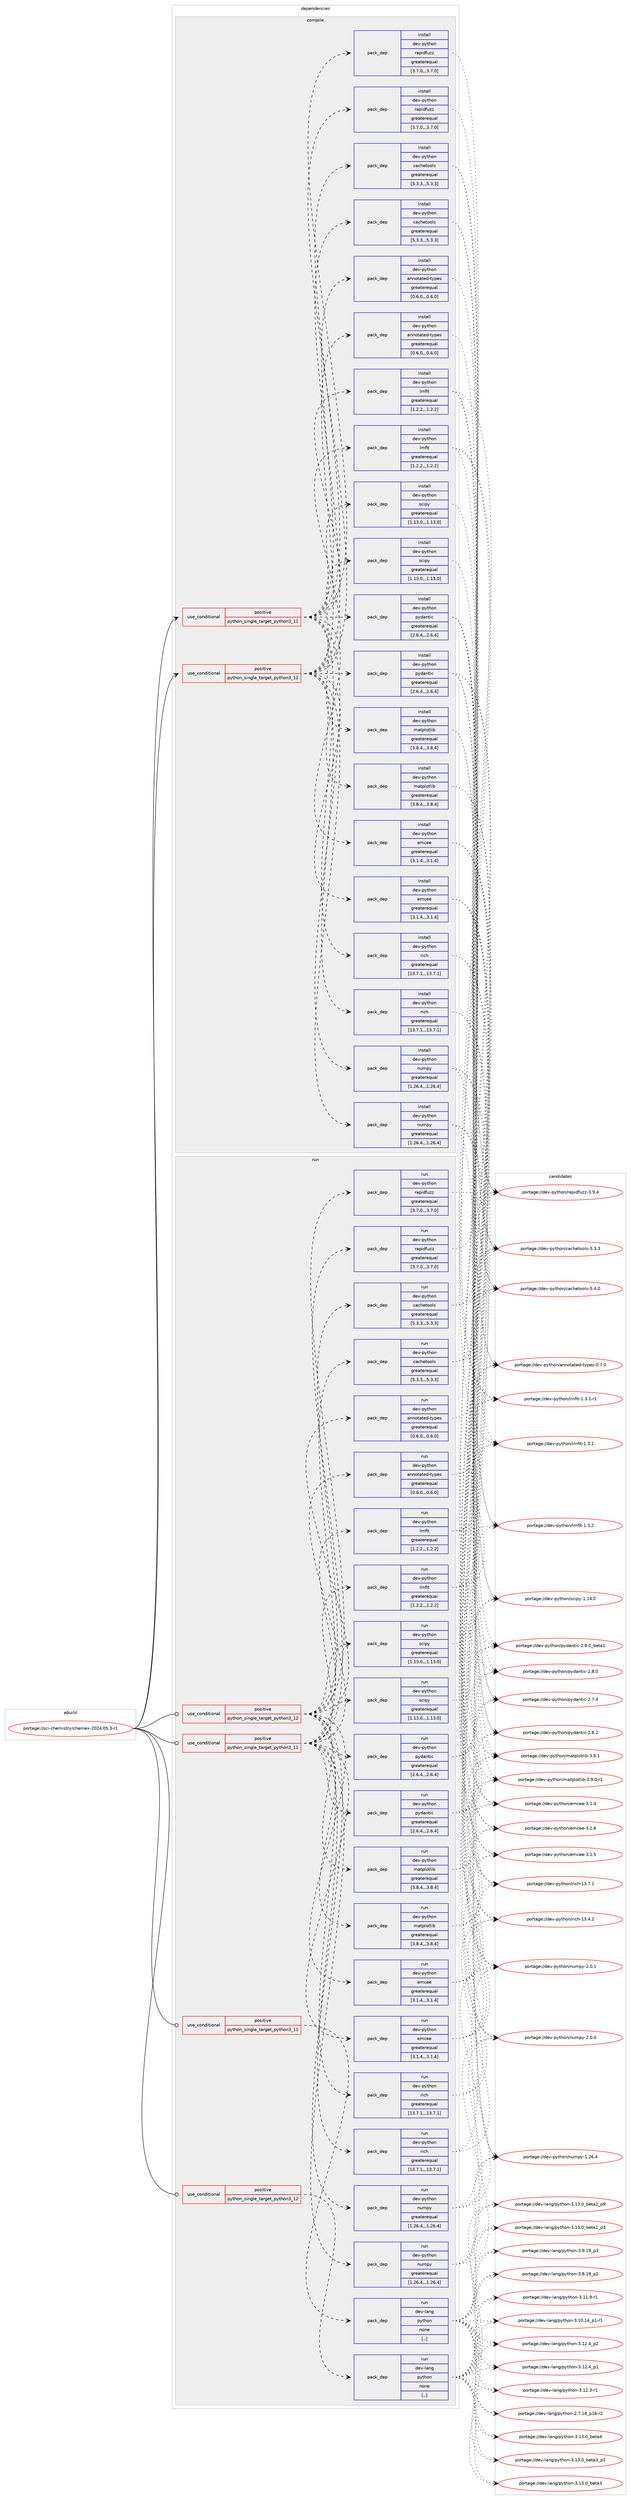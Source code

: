 digraph prolog {

# *************
# Graph options
# *************

newrank=true;
concentrate=true;
compound=true;
graph [rankdir=LR,fontname=Helvetica,fontsize=10,ranksep=1.5];#, ranksep=2.5, nodesep=0.2];
edge  [arrowhead=vee];
node  [fontname=Helvetica,fontsize=10];

# **********
# The ebuild
# **********

subgraph cluster_leftcol {
color=gray;
label=<<i>ebuild</i>>;
id [label="portage://sci-chemistry/chemex-2024.05.3-r1", color=red, width=4, href="../sci-chemistry/chemex-2024.05.3-r1.svg"];
}

# ****************
# The dependencies
# ****************

subgraph cluster_midcol {
color=gray;
label=<<i>dependencies</i>>;
subgraph cluster_compile {
fillcolor="#eeeeee";
style=filled;
label=<<i>compile</i>>;
subgraph cond104046 {
dependency393059 [label=<<TABLE BORDER="0" CELLBORDER="1" CELLSPACING="0" CELLPADDING="4"><TR><TD ROWSPAN="3" CELLPADDING="10">use_conditional</TD></TR><TR><TD>positive</TD></TR><TR><TD>python_single_target_python3_11</TD></TR></TABLE>>, shape=none, color=red];
subgraph pack286212 {
dependency393060 [label=<<TABLE BORDER="0" CELLBORDER="1" CELLSPACING="0" CELLPADDING="4" WIDTH="220"><TR><TD ROWSPAN="6" CELLPADDING="30">pack_dep</TD></TR><TR><TD WIDTH="110">install</TD></TR><TR><TD>dev-python</TD></TR><TR><TD>annotated-types</TD></TR><TR><TD>greaterequal</TD></TR><TR><TD>[0.6.0,,,0.6.0]</TD></TR></TABLE>>, shape=none, color=blue];
}
dependency393059:e -> dependency393060:w [weight=20,style="dashed",arrowhead="vee"];
subgraph pack286213 {
dependency393061 [label=<<TABLE BORDER="0" CELLBORDER="1" CELLSPACING="0" CELLPADDING="4" WIDTH="220"><TR><TD ROWSPAN="6" CELLPADDING="30">pack_dep</TD></TR><TR><TD WIDTH="110">install</TD></TR><TR><TD>dev-python</TD></TR><TR><TD>cachetools</TD></TR><TR><TD>greaterequal</TD></TR><TR><TD>[5.3.3,,,5.3.3]</TD></TR></TABLE>>, shape=none, color=blue];
}
dependency393059:e -> dependency393061:w [weight=20,style="dashed",arrowhead="vee"];
subgraph pack286214 {
dependency393062 [label=<<TABLE BORDER="0" CELLBORDER="1" CELLSPACING="0" CELLPADDING="4" WIDTH="220"><TR><TD ROWSPAN="6" CELLPADDING="30">pack_dep</TD></TR><TR><TD WIDTH="110">install</TD></TR><TR><TD>dev-python</TD></TR><TR><TD>emcee</TD></TR><TR><TD>greaterequal</TD></TR><TR><TD>[3.1.4,,,3.1.4]</TD></TR></TABLE>>, shape=none, color=blue];
}
dependency393059:e -> dependency393062:w [weight=20,style="dashed",arrowhead="vee"];
subgraph pack286215 {
dependency393063 [label=<<TABLE BORDER="0" CELLBORDER="1" CELLSPACING="0" CELLPADDING="4" WIDTH="220"><TR><TD ROWSPAN="6" CELLPADDING="30">pack_dep</TD></TR><TR><TD WIDTH="110">install</TD></TR><TR><TD>dev-python</TD></TR><TR><TD>lmfit</TD></TR><TR><TD>greaterequal</TD></TR><TR><TD>[1.2.2,,,1.2.2]</TD></TR></TABLE>>, shape=none, color=blue];
}
dependency393059:e -> dependency393063:w [weight=20,style="dashed",arrowhead="vee"];
subgraph pack286216 {
dependency393064 [label=<<TABLE BORDER="0" CELLBORDER="1" CELLSPACING="0" CELLPADDING="4" WIDTH="220"><TR><TD ROWSPAN="6" CELLPADDING="30">pack_dep</TD></TR><TR><TD WIDTH="110">install</TD></TR><TR><TD>dev-python</TD></TR><TR><TD>matplotlib</TD></TR><TR><TD>greaterequal</TD></TR><TR><TD>[3.8.4,,,3.8.4]</TD></TR></TABLE>>, shape=none, color=blue];
}
dependency393059:e -> dependency393064:w [weight=20,style="dashed",arrowhead="vee"];
subgraph pack286217 {
dependency393065 [label=<<TABLE BORDER="0" CELLBORDER="1" CELLSPACING="0" CELLPADDING="4" WIDTH="220"><TR><TD ROWSPAN="6" CELLPADDING="30">pack_dep</TD></TR><TR><TD WIDTH="110">install</TD></TR><TR><TD>dev-python</TD></TR><TR><TD>numpy</TD></TR><TR><TD>greaterequal</TD></TR><TR><TD>[1.26.4,,,1.26.4]</TD></TR></TABLE>>, shape=none, color=blue];
}
dependency393059:e -> dependency393065:w [weight=20,style="dashed",arrowhead="vee"];
subgraph pack286218 {
dependency393066 [label=<<TABLE BORDER="0" CELLBORDER="1" CELLSPACING="0" CELLPADDING="4" WIDTH="220"><TR><TD ROWSPAN="6" CELLPADDING="30">pack_dep</TD></TR><TR><TD WIDTH="110">install</TD></TR><TR><TD>dev-python</TD></TR><TR><TD>pydantic</TD></TR><TR><TD>greaterequal</TD></TR><TR><TD>[2.6.4,,,2.6.4]</TD></TR></TABLE>>, shape=none, color=blue];
}
dependency393059:e -> dependency393066:w [weight=20,style="dashed",arrowhead="vee"];
subgraph pack286219 {
dependency393067 [label=<<TABLE BORDER="0" CELLBORDER="1" CELLSPACING="0" CELLPADDING="4" WIDTH="220"><TR><TD ROWSPAN="6" CELLPADDING="30">pack_dep</TD></TR><TR><TD WIDTH="110">install</TD></TR><TR><TD>dev-python</TD></TR><TR><TD>rapidfuzz</TD></TR><TR><TD>greaterequal</TD></TR><TR><TD>[3.7.0,,,3.7.0]</TD></TR></TABLE>>, shape=none, color=blue];
}
dependency393059:e -> dependency393067:w [weight=20,style="dashed",arrowhead="vee"];
subgraph pack286220 {
dependency393068 [label=<<TABLE BORDER="0" CELLBORDER="1" CELLSPACING="0" CELLPADDING="4" WIDTH="220"><TR><TD ROWSPAN="6" CELLPADDING="30">pack_dep</TD></TR><TR><TD WIDTH="110">install</TD></TR><TR><TD>dev-python</TD></TR><TR><TD>rich</TD></TR><TR><TD>greaterequal</TD></TR><TR><TD>[13.7.1,,,13.7.1]</TD></TR></TABLE>>, shape=none, color=blue];
}
dependency393059:e -> dependency393068:w [weight=20,style="dashed",arrowhead="vee"];
subgraph pack286221 {
dependency393069 [label=<<TABLE BORDER="0" CELLBORDER="1" CELLSPACING="0" CELLPADDING="4" WIDTH="220"><TR><TD ROWSPAN="6" CELLPADDING="30">pack_dep</TD></TR><TR><TD WIDTH="110">install</TD></TR><TR><TD>dev-python</TD></TR><TR><TD>scipy</TD></TR><TR><TD>greaterequal</TD></TR><TR><TD>[1.13.0,,,1.13.0]</TD></TR></TABLE>>, shape=none, color=blue];
}
dependency393059:e -> dependency393069:w [weight=20,style="dashed",arrowhead="vee"];
}
id:e -> dependency393059:w [weight=20,style="solid",arrowhead="vee"];
subgraph cond104047 {
dependency393070 [label=<<TABLE BORDER="0" CELLBORDER="1" CELLSPACING="0" CELLPADDING="4"><TR><TD ROWSPAN="3" CELLPADDING="10">use_conditional</TD></TR><TR><TD>positive</TD></TR><TR><TD>python_single_target_python3_12</TD></TR></TABLE>>, shape=none, color=red];
subgraph pack286222 {
dependency393071 [label=<<TABLE BORDER="0" CELLBORDER="1" CELLSPACING="0" CELLPADDING="4" WIDTH="220"><TR><TD ROWSPAN="6" CELLPADDING="30">pack_dep</TD></TR><TR><TD WIDTH="110">install</TD></TR><TR><TD>dev-python</TD></TR><TR><TD>annotated-types</TD></TR><TR><TD>greaterequal</TD></TR><TR><TD>[0.6.0,,,0.6.0]</TD></TR></TABLE>>, shape=none, color=blue];
}
dependency393070:e -> dependency393071:w [weight=20,style="dashed",arrowhead="vee"];
subgraph pack286223 {
dependency393072 [label=<<TABLE BORDER="0" CELLBORDER="1" CELLSPACING="0" CELLPADDING="4" WIDTH="220"><TR><TD ROWSPAN="6" CELLPADDING="30">pack_dep</TD></TR><TR><TD WIDTH="110">install</TD></TR><TR><TD>dev-python</TD></TR><TR><TD>cachetools</TD></TR><TR><TD>greaterequal</TD></TR><TR><TD>[5.3.3,,,5.3.3]</TD></TR></TABLE>>, shape=none, color=blue];
}
dependency393070:e -> dependency393072:w [weight=20,style="dashed",arrowhead="vee"];
subgraph pack286224 {
dependency393073 [label=<<TABLE BORDER="0" CELLBORDER="1" CELLSPACING="0" CELLPADDING="4" WIDTH="220"><TR><TD ROWSPAN="6" CELLPADDING="30">pack_dep</TD></TR><TR><TD WIDTH="110">install</TD></TR><TR><TD>dev-python</TD></TR><TR><TD>emcee</TD></TR><TR><TD>greaterequal</TD></TR><TR><TD>[3.1.4,,,3.1.4]</TD></TR></TABLE>>, shape=none, color=blue];
}
dependency393070:e -> dependency393073:w [weight=20,style="dashed",arrowhead="vee"];
subgraph pack286225 {
dependency393074 [label=<<TABLE BORDER="0" CELLBORDER="1" CELLSPACING="0" CELLPADDING="4" WIDTH="220"><TR><TD ROWSPAN="6" CELLPADDING="30">pack_dep</TD></TR><TR><TD WIDTH="110">install</TD></TR><TR><TD>dev-python</TD></TR><TR><TD>lmfit</TD></TR><TR><TD>greaterequal</TD></TR><TR><TD>[1.2.2,,,1.2.2]</TD></TR></TABLE>>, shape=none, color=blue];
}
dependency393070:e -> dependency393074:w [weight=20,style="dashed",arrowhead="vee"];
subgraph pack286226 {
dependency393075 [label=<<TABLE BORDER="0" CELLBORDER="1" CELLSPACING="0" CELLPADDING="4" WIDTH="220"><TR><TD ROWSPAN="6" CELLPADDING="30">pack_dep</TD></TR><TR><TD WIDTH="110">install</TD></TR><TR><TD>dev-python</TD></TR><TR><TD>matplotlib</TD></TR><TR><TD>greaterequal</TD></TR><TR><TD>[3.8.4,,,3.8.4]</TD></TR></TABLE>>, shape=none, color=blue];
}
dependency393070:e -> dependency393075:w [weight=20,style="dashed",arrowhead="vee"];
subgraph pack286227 {
dependency393076 [label=<<TABLE BORDER="0" CELLBORDER="1" CELLSPACING="0" CELLPADDING="4" WIDTH="220"><TR><TD ROWSPAN="6" CELLPADDING="30">pack_dep</TD></TR><TR><TD WIDTH="110">install</TD></TR><TR><TD>dev-python</TD></TR><TR><TD>numpy</TD></TR><TR><TD>greaterequal</TD></TR><TR><TD>[1.26.4,,,1.26.4]</TD></TR></TABLE>>, shape=none, color=blue];
}
dependency393070:e -> dependency393076:w [weight=20,style="dashed",arrowhead="vee"];
subgraph pack286228 {
dependency393077 [label=<<TABLE BORDER="0" CELLBORDER="1" CELLSPACING="0" CELLPADDING="4" WIDTH="220"><TR><TD ROWSPAN="6" CELLPADDING="30">pack_dep</TD></TR><TR><TD WIDTH="110">install</TD></TR><TR><TD>dev-python</TD></TR><TR><TD>pydantic</TD></TR><TR><TD>greaterequal</TD></TR><TR><TD>[2.6.4,,,2.6.4]</TD></TR></TABLE>>, shape=none, color=blue];
}
dependency393070:e -> dependency393077:w [weight=20,style="dashed",arrowhead="vee"];
subgraph pack286229 {
dependency393078 [label=<<TABLE BORDER="0" CELLBORDER="1" CELLSPACING="0" CELLPADDING="4" WIDTH="220"><TR><TD ROWSPAN="6" CELLPADDING="30">pack_dep</TD></TR><TR><TD WIDTH="110">install</TD></TR><TR><TD>dev-python</TD></TR><TR><TD>rapidfuzz</TD></TR><TR><TD>greaterequal</TD></TR><TR><TD>[3.7.0,,,3.7.0]</TD></TR></TABLE>>, shape=none, color=blue];
}
dependency393070:e -> dependency393078:w [weight=20,style="dashed",arrowhead="vee"];
subgraph pack286230 {
dependency393079 [label=<<TABLE BORDER="0" CELLBORDER="1" CELLSPACING="0" CELLPADDING="4" WIDTH="220"><TR><TD ROWSPAN="6" CELLPADDING="30">pack_dep</TD></TR><TR><TD WIDTH="110">install</TD></TR><TR><TD>dev-python</TD></TR><TR><TD>rich</TD></TR><TR><TD>greaterequal</TD></TR><TR><TD>[13.7.1,,,13.7.1]</TD></TR></TABLE>>, shape=none, color=blue];
}
dependency393070:e -> dependency393079:w [weight=20,style="dashed",arrowhead="vee"];
subgraph pack286231 {
dependency393080 [label=<<TABLE BORDER="0" CELLBORDER="1" CELLSPACING="0" CELLPADDING="4" WIDTH="220"><TR><TD ROWSPAN="6" CELLPADDING="30">pack_dep</TD></TR><TR><TD WIDTH="110">install</TD></TR><TR><TD>dev-python</TD></TR><TR><TD>scipy</TD></TR><TR><TD>greaterequal</TD></TR><TR><TD>[1.13.0,,,1.13.0]</TD></TR></TABLE>>, shape=none, color=blue];
}
dependency393070:e -> dependency393080:w [weight=20,style="dashed",arrowhead="vee"];
}
id:e -> dependency393070:w [weight=20,style="solid",arrowhead="vee"];
}
subgraph cluster_compileandrun {
fillcolor="#eeeeee";
style=filled;
label=<<i>compile and run</i>>;
}
subgraph cluster_run {
fillcolor="#eeeeee";
style=filled;
label=<<i>run</i>>;
subgraph cond104048 {
dependency393081 [label=<<TABLE BORDER="0" CELLBORDER="1" CELLSPACING="0" CELLPADDING="4"><TR><TD ROWSPAN="3" CELLPADDING="10">use_conditional</TD></TR><TR><TD>positive</TD></TR><TR><TD>python_single_target_python3_11</TD></TR></TABLE>>, shape=none, color=red];
subgraph pack286232 {
dependency393082 [label=<<TABLE BORDER="0" CELLBORDER="1" CELLSPACING="0" CELLPADDING="4" WIDTH="220"><TR><TD ROWSPAN="6" CELLPADDING="30">pack_dep</TD></TR><TR><TD WIDTH="110">run</TD></TR><TR><TD>dev-lang</TD></TR><TR><TD>python</TD></TR><TR><TD>none</TD></TR><TR><TD>[,,]</TD></TR></TABLE>>, shape=none, color=blue];
}
dependency393081:e -> dependency393082:w [weight=20,style="dashed",arrowhead="vee"];
}
id:e -> dependency393081:w [weight=20,style="solid",arrowhead="odot"];
subgraph cond104049 {
dependency393083 [label=<<TABLE BORDER="0" CELLBORDER="1" CELLSPACING="0" CELLPADDING="4"><TR><TD ROWSPAN="3" CELLPADDING="10">use_conditional</TD></TR><TR><TD>positive</TD></TR><TR><TD>python_single_target_python3_11</TD></TR></TABLE>>, shape=none, color=red];
subgraph pack286233 {
dependency393084 [label=<<TABLE BORDER="0" CELLBORDER="1" CELLSPACING="0" CELLPADDING="4" WIDTH="220"><TR><TD ROWSPAN="6" CELLPADDING="30">pack_dep</TD></TR><TR><TD WIDTH="110">run</TD></TR><TR><TD>dev-python</TD></TR><TR><TD>annotated-types</TD></TR><TR><TD>greaterequal</TD></TR><TR><TD>[0.6.0,,,0.6.0]</TD></TR></TABLE>>, shape=none, color=blue];
}
dependency393083:e -> dependency393084:w [weight=20,style="dashed",arrowhead="vee"];
subgraph pack286234 {
dependency393085 [label=<<TABLE BORDER="0" CELLBORDER="1" CELLSPACING="0" CELLPADDING="4" WIDTH="220"><TR><TD ROWSPAN="6" CELLPADDING="30">pack_dep</TD></TR><TR><TD WIDTH="110">run</TD></TR><TR><TD>dev-python</TD></TR><TR><TD>cachetools</TD></TR><TR><TD>greaterequal</TD></TR><TR><TD>[5.3.3,,,5.3.3]</TD></TR></TABLE>>, shape=none, color=blue];
}
dependency393083:e -> dependency393085:w [weight=20,style="dashed",arrowhead="vee"];
subgraph pack286235 {
dependency393086 [label=<<TABLE BORDER="0" CELLBORDER="1" CELLSPACING="0" CELLPADDING="4" WIDTH="220"><TR><TD ROWSPAN="6" CELLPADDING="30">pack_dep</TD></TR><TR><TD WIDTH="110">run</TD></TR><TR><TD>dev-python</TD></TR><TR><TD>emcee</TD></TR><TR><TD>greaterequal</TD></TR><TR><TD>[3.1.4,,,3.1.4]</TD></TR></TABLE>>, shape=none, color=blue];
}
dependency393083:e -> dependency393086:w [weight=20,style="dashed",arrowhead="vee"];
subgraph pack286236 {
dependency393087 [label=<<TABLE BORDER="0" CELLBORDER="1" CELLSPACING="0" CELLPADDING="4" WIDTH="220"><TR><TD ROWSPAN="6" CELLPADDING="30">pack_dep</TD></TR><TR><TD WIDTH="110">run</TD></TR><TR><TD>dev-python</TD></TR><TR><TD>lmfit</TD></TR><TR><TD>greaterequal</TD></TR><TR><TD>[1.2.2,,,1.2.2]</TD></TR></TABLE>>, shape=none, color=blue];
}
dependency393083:e -> dependency393087:w [weight=20,style="dashed",arrowhead="vee"];
subgraph pack286237 {
dependency393088 [label=<<TABLE BORDER="0" CELLBORDER="1" CELLSPACING="0" CELLPADDING="4" WIDTH="220"><TR><TD ROWSPAN="6" CELLPADDING="30">pack_dep</TD></TR><TR><TD WIDTH="110">run</TD></TR><TR><TD>dev-python</TD></TR><TR><TD>matplotlib</TD></TR><TR><TD>greaterequal</TD></TR><TR><TD>[3.8.4,,,3.8.4]</TD></TR></TABLE>>, shape=none, color=blue];
}
dependency393083:e -> dependency393088:w [weight=20,style="dashed",arrowhead="vee"];
subgraph pack286238 {
dependency393089 [label=<<TABLE BORDER="0" CELLBORDER="1" CELLSPACING="0" CELLPADDING="4" WIDTH="220"><TR><TD ROWSPAN="6" CELLPADDING="30">pack_dep</TD></TR><TR><TD WIDTH="110">run</TD></TR><TR><TD>dev-python</TD></TR><TR><TD>numpy</TD></TR><TR><TD>greaterequal</TD></TR><TR><TD>[1.26.4,,,1.26.4]</TD></TR></TABLE>>, shape=none, color=blue];
}
dependency393083:e -> dependency393089:w [weight=20,style="dashed",arrowhead="vee"];
subgraph pack286239 {
dependency393090 [label=<<TABLE BORDER="0" CELLBORDER="1" CELLSPACING="0" CELLPADDING="4" WIDTH="220"><TR><TD ROWSPAN="6" CELLPADDING="30">pack_dep</TD></TR><TR><TD WIDTH="110">run</TD></TR><TR><TD>dev-python</TD></TR><TR><TD>pydantic</TD></TR><TR><TD>greaterequal</TD></TR><TR><TD>[2.6.4,,,2.6.4]</TD></TR></TABLE>>, shape=none, color=blue];
}
dependency393083:e -> dependency393090:w [weight=20,style="dashed",arrowhead="vee"];
subgraph pack286240 {
dependency393091 [label=<<TABLE BORDER="0" CELLBORDER="1" CELLSPACING="0" CELLPADDING="4" WIDTH="220"><TR><TD ROWSPAN="6" CELLPADDING="30">pack_dep</TD></TR><TR><TD WIDTH="110">run</TD></TR><TR><TD>dev-python</TD></TR><TR><TD>rapidfuzz</TD></TR><TR><TD>greaterequal</TD></TR><TR><TD>[3.7.0,,,3.7.0]</TD></TR></TABLE>>, shape=none, color=blue];
}
dependency393083:e -> dependency393091:w [weight=20,style="dashed",arrowhead="vee"];
subgraph pack286241 {
dependency393092 [label=<<TABLE BORDER="0" CELLBORDER="1" CELLSPACING="0" CELLPADDING="4" WIDTH="220"><TR><TD ROWSPAN="6" CELLPADDING="30">pack_dep</TD></TR><TR><TD WIDTH="110">run</TD></TR><TR><TD>dev-python</TD></TR><TR><TD>rich</TD></TR><TR><TD>greaterequal</TD></TR><TR><TD>[13.7.1,,,13.7.1]</TD></TR></TABLE>>, shape=none, color=blue];
}
dependency393083:e -> dependency393092:w [weight=20,style="dashed",arrowhead="vee"];
subgraph pack286242 {
dependency393093 [label=<<TABLE BORDER="0" CELLBORDER="1" CELLSPACING="0" CELLPADDING="4" WIDTH="220"><TR><TD ROWSPAN="6" CELLPADDING="30">pack_dep</TD></TR><TR><TD WIDTH="110">run</TD></TR><TR><TD>dev-python</TD></TR><TR><TD>scipy</TD></TR><TR><TD>greaterequal</TD></TR><TR><TD>[1.13.0,,,1.13.0]</TD></TR></TABLE>>, shape=none, color=blue];
}
dependency393083:e -> dependency393093:w [weight=20,style="dashed",arrowhead="vee"];
}
id:e -> dependency393083:w [weight=20,style="solid",arrowhead="odot"];
subgraph cond104050 {
dependency393094 [label=<<TABLE BORDER="0" CELLBORDER="1" CELLSPACING="0" CELLPADDING="4"><TR><TD ROWSPAN="3" CELLPADDING="10">use_conditional</TD></TR><TR><TD>positive</TD></TR><TR><TD>python_single_target_python3_12</TD></TR></TABLE>>, shape=none, color=red];
subgraph pack286243 {
dependency393095 [label=<<TABLE BORDER="0" CELLBORDER="1" CELLSPACING="0" CELLPADDING="4" WIDTH="220"><TR><TD ROWSPAN="6" CELLPADDING="30">pack_dep</TD></TR><TR><TD WIDTH="110">run</TD></TR><TR><TD>dev-lang</TD></TR><TR><TD>python</TD></TR><TR><TD>none</TD></TR><TR><TD>[,,]</TD></TR></TABLE>>, shape=none, color=blue];
}
dependency393094:e -> dependency393095:w [weight=20,style="dashed",arrowhead="vee"];
}
id:e -> dependency393094:w [weight=20,style="solid",arrowhead="odot"];
subgraph cond104051 {
dependency393096 [label=<<TABLE BORDER="0" CELLBORDER="1" CELLSPACING="0" CELLPADDING="4"><TR><TD ROWSPAN="3" CELLPADDING="10">use_conditional</TD></TR><TR><TD>positive</TD></TR><TR><TD>python_single_target_python3_12</TD></TR></TABLE>>, shape=none, color=red];
subgraph pack286244 {
dependency393097 [label=<<TABLE BORDER="0" CELLBORDER="1" CELLSPACING="0" CELLPADDING="4" WIDTH="220"><TR><TD ROWSPAN="6" CELLPADDING="30">pack_dep</TD></TR><TR><TD WIDTH="110">run</TD></TR><TR><TD>dev-python</TD></TR><TR><TD>annotated-types</TD></TR><TR><TD>greaterequal</TD></TR><TR><TD>[0.6.0,,,0.6.0]</TD></TR></TABLE>>, shape=none, color=blue];
}
dependency393096:e -> dependency393097:w [weight=20,style="dashed",arrowhead="vee"];
subgraph pack286245 {
dependency393098 [label=<<TABLE BORDER="0" CELLBORDER="1" CELLSPACING="0" CELLPADDING="4" WIDTH="220"><TR><TD ROWSPAN="6" CELLPADDING="30">pack_dep</TD></TR><TR><TD WIDTH="110">run</TD></TR><TR><TD>dev-python</TD></TR><TR><TD>cachetools</TD></TR><TR><TD>greaterequal</TD></TR><TR><TD>[5.3.3,,,5.3.3]</TD></TR></TABLE>>, shape=none, color=blue];
}
dependency393096:e -> dependency393098:w [weight=20,style="dashed",arrowhead="vee"];
subgraph pack286246 {
dependency393099 [label=<<TABLE BORDER="0" CELLBORDER="1" CELLSPACING="0" CELLPADDING="4" WIDTH="220"><TR><TD ROWSPAN="6" CELLPADDING="30">pack_dep</TD></TR><TR><TD WIDTH="110">run</TD></TR><TR><TD>dev-python</TD></TR><TR><TD>emcee</TD></TR><TR><TD>greaterequal</TD></TR><TR><TD>[3.1.4,,,3.1.4]</TD></TR></TABLE>>, shape=none, color=blue];
}
dependency393096:e -> dependency393099:w [weight=20,style="dashed",arrowhead="vee"];
subgraph pack286247 {
dependency393100 [label=<<TABLE BORDER="0" CELLBORDER="1" CELLSPACING="0" CELLPADDING="4" WIDTH="220"><TR><TD ROWSPAN="6" CELLPADDING="30">pack_dep</TD></TR><TR><TD WIDTH="110">run</TD></TR><TR><TD>dev-python</TD></TR><TR><TD>lmfit</TD></TR><TR><TD>greaterequal</TD></TR><TR><TD>[1.2.2,,,1.2.2]</TD></TR></TABLE>>, shape=none, color=blue];
}
dependency393096:e -> dependency393100:w [weight=20,style="dashed",arrowhead="vee"];
subgraph pack286248 {
dependency393101 [label=<<TABLE BORDER="0" CELLBORDER="1" CELLSPACING="0" CELLPADDING="4" WIDTH="220"><TR><TD ROWSPAN="6" CELLPADDING="30">pack_dep</TD></TR><TR><TD WIDTH="110">run</TD></TR><TR><TD>dev-python</TD></TR><TR><TD>matplotlib</TD></TR><TR><TD>greaterequal</TD></TR><TR><TD>[3.8.4,,,3.8.4]</TD></TR></TABLE>>, shape=none, color=blue];
}
dependency393096:e -> dependency393101:w [weight=20,style="dashed",arrowhead="vee"];
subgraph pack286249 {
dependency393102 [label=<<TABLE BORDER="0" CELLBORDER="1" CELLSPACING="0" CELLPADDING="4" WIDTH="220"><TR><TD ROWSPAN="6" CELLPADDING="30">pack_dep</TD></TR><TR><TD WIDTH="110">run</TD></TR><TR><TD>dev-python</TD></TR><TR><TD>numpy</TD></TR><TR><TD>greaterequal</TD></TR><TR><TD>[1.26.4,,,1.26.4]</TD></TR></TABLE>>, shape=none, color=blue];
}
dependency393096:e -> dependency393102:w [weight=20,style="dashed",arrowhead="vee"];
subgraph pack286250 {
dependency393103 [label=<<TABLE BORDER="0" CELLBORDER="1" CELLSPACING="0" CELLPADDING="4" WIDTH="220"><TR><TD ROWSPAN="6" CELLPADDING="30">pack_dep</TD></TR><TR><TD WIDTH="110">run</TD></TR><TR><TD>dev-python</TD></TR><TR><TD>pydantic</TD></TR><TR><TD>greaterequal</TD></TR><TR><TD>[2.6.4,,,2.6.4]</TD></TR></TABLE>>, shape=none, color=blue];
}
dependency393096:e -> dependency393103:w [weight=20,style="dashed",arrowhead="vee"];
subgraph pack286251 {
dependency393104 [label=<<TABLE BORDER="0" CELLBORDER="1" CELLSPACING="0" CELLPADDING="4" WIDTH="220"><TR><TD ROWSPAN="6" CELLPADDING="30">pack_dep</TD></TR><TR><TD WIDTH="110">run</TD></TR><TR><TD>dev-python</TD></TR><TR><TD>rapidfuzz</TD></TR><TR><TD>greaterequal</TD></TR><TR><TD>[3.7.0,,,3.7.0]</TD></TR></TABLE>>, shape=none, color=blue];
}
dependency393096:e -> dependency393104:w [weight=20,style="dashed",arrowhead="vee"];
subgraph pack286252 {
dependency393105 [label=<<TABLE BORDER="0" CELLBORDER="1" CELLSPACING="0" CELLPADDING="4" WIDTH="220"><TR><TD ROWSPAN="6" CELLPADDING="30">pack_dep</TD></TR><TR><TD WIDTH="110">run</TD></TR><TR><TD>dev-python</TD></TR><TR><TD>rich</TD></TR><TR><TD>greaterequal</TD></TR><TR><TD>[13.7.1,,,13.7.1]</TD></TR></TABLE>>, shape=none, color=blue];
}
dependency393096:e -> dependency393105:w [weight=20,style="dashed",arrowhead="vee"];
subgraph pack286253 {
dependency393106 [label=<<TABLE BORDER="0" CELLBORDER="1" CELLSPACING="0" CELLPADDING="4" WIDTH="220"><TR><TD ROWSPAN="6" CELLPADDING="30">pack_dep</TD></TR><TR><TD WIDTH="110">run</TD></TR><TR><TD>dev-python</TD></TR><TR><TD>scipy</TD></TR><TR><TD>greaterequal</TD></TR><TR><TD>[1.13.0,,,1.13.0]</TD></TR></TABLE>>, shape=none, color=blue];
}
dependency393096:e -> dependency393106:w [weight=20,style="dashed",arrowhead="vee"];
}
id:e -> dependency393096:w [weight=20,style="solid",arrowhead="odot"];
}
}

# **************
# The candidates
# **************

subgraph cluster_choices {
rank=same;
color=gray;
label=<<i>candidates</i>>;

subgraph choice286212 {
color=black;
nodesep=1;
choice1001011184511212111610411111047971101101111169711610110045116121112101115454846554648 [label="portage://dev-python/annotated-types-0.7.0", color=red, width=4,href="../dev-python/annotated-types-0.7.0.svg"];
dependency393060:e -> choice1001011184511212111610411111047971101101111169711610110045116121112101115454846554648:w [style=dotted,weight="100"];
}
subgraph choice286213 {
color=black;
nodesep=1;
choice1001011184511212111610411111047999799104101116111111108115455346524648 [label="portage://dev-python/cachetools-5.4.0", color=red, width=4,href="../dev-python/cachetools-5.4.0.svg"];
choice1001011184511212111610411111047999799104101116111111108115455346514651 [label="portage://dev-python/cachetools-5.3.3", color=red, width=4,href="../dev-python/cachetools-5.3.3.svg"];
dependency393061:e -> choice1001011184511212111610411111047999799104101116111111108115455346524648:w [style=dotted,weight="100"];
dependency393061:e -> choice1001011184511212111610411111047999799104101116111111108115455346514651:w [style=dotted,weight="100"];
}
subgraph choice286214 {
color=black;
nodesep=1;
choice100101118451121211161041111104710110999101101455146494654 [label="portage://dev-python/emcee-3.1.6", color=red, width=4,href="../dev-python/emcee-3.1.6.svg"];
choice100101118451121211161041111104710110999101101455146494653 [label="portage://dev-python/emcee-3.1.5", color=red, width=4,href="../dev-python/emcee-3.1.5.svg"];
choice100101118451121211161041111104710110999101101455146494652 [label="portage://dev-python/emcee-3.1.4", color=red, width=4,href="../dev-python/emcee-3.1.4.svg"];
dependency393062:e -> choice100101118451121211161041111104710110999101101455146494654:w [style=dotted,weight="100"];
dependency393062:e -> choice100101118451121211161041111104710110999101101455146494653:w [style=dotted,weight="100"];
dependency393062:e -> choice100101118451121211161041111104710110999101101455146494652:w [style=dotted,weight="100"];
}
subgraph choice286215 {
color=black;
nodesep=1;
choice1001011184511212111610411111047108109102105116454946514650 [label="portage://dev-python/lmfit-1.3.2", color=red, width=4,href="../dev-python/lmfit-1.3.2.svg"];
choice10010111845112121116104111110471081091021051164549465146494511449 [label="portage://dev-python/lmfit-1.3.1-r1", color=red, width=4,href="../dev-python/lmfit-1.3.1-r1.svg"];
choice1001011184511212111610411111047108109102105116454946514649 [label="portage://dev-python/lmfit-1.3.1", color=red, width=4,href="../dev-python/lmfit-1.3.1.svg"];
dependency393063:e -> choice1001011184511212111610411111047108109102105116454946514650:w [style=dotted,weight="100"];
dependency393063:e -> choice10010111845112121116104111110471081091021051164549465146494511449:w [style=dotted,weight="100"];
dependency393063:e -> choice1001011184511212111610411111047108109102105116454946514649:w [style=dotted,weight="100"];
}
subgraph choice286216 {
color=black;
nodesep=1;
choice10010111845112121116104111110471099711611210811111610810598455146574649 [label="portage://dev-python/matplotlib-3.9.1", color=red, width=4,href="../dev-python/matplotlib-3.9.1.svg"];
choice100101118451121211161041111104710997116112108111116108105984551465746484511449 [label="portage://dev-python/matplotlib-3.9.0-r1", color=red, width=4,href="../dev-python/matplotlib-3.9.0-r1.svg"];
dependency393064:e -> choice10010111845112121116104111110471099711611210811111610810598455146574649:w [style=dotted,weight="100"];
dependency393064:e -> choice100101118451121211161041111104710997116112108111116108105984551465746484511449:w [style=dotted,weight="100"];
}
subgraph choice286217 {
color=black;
nodesep=1;
choice1001011184511212111610411111047110117109112121455046484649 [label="portage://dev-python/numpy-2.0.1", color=red, width=4,href="../dev-python/numpy-2.0.1.svg"];
choice1001011184511212111610411111047110117109112121455046484648 [label="portage://dev-python/numpy-2.0.0", color=red, width=4,href="../dev-python/numpy-2.0.0.svg"];
choice100101118451121211161041111104711011710911212145494650544652 [label="portage://dev-python/numpy-1.26.4", color=red, width=4,href="../dev-python/numpy-1.26.4.svg"];
dependency393065:e -> choice1001011184511212111610411111047110117109112121455046484649:w [style=dotted,weight="100"];
dependency393065:e -> choice1001011184511212111610411111047110117109112121455046484648:w [style=dotted,weight="100"];
dependency393065:e -> choice100101118451121211161041111104711011710911212145494650544652:w [style=dotted,weight="100"];
}
subgraph choice286218 {
color=black;
nodesep=1;
choice10010111845112121116104111110471121211009711011610599455046564650 [label="portage://dev-python/pydantic-2.8.2", color=red, width=4,href="../dev-python/pydantic-2.8.2.svg"];
choice1001011184511212111610411111047112121100971101161059945504656464895981011169749 [label="portage://dev-python/pydantic-2.8.0_beta1", color=red, width=4,href="../dev-python/pydantic-2.8.0_beta1.svg"];
choice10010111845112121116104111110471121211009711011610599455046564648 [label="portage://dev-python/pydantic-2.8.0", color=red, width=4,href="../dev-python/pydantic-2.8.0.svg"];
choice10010111845112121116104111110471121211009711011610599455046554652 [label="portage://dev-python/pydantic-2.7.4", color=red, width=4,href="../dev-python/pydantic-2.7.4.svg"];
dependency393066:e -> choice10010111845112121116104111110471121211009711011610599455046564650:w [style=dotted,weight="100"];
dependency393066:e -> choice1001011184511212111610411111047112121100971101161059945504656464895981011169749:w [style=dotted,weight="100"];
dependency393066:e -> choice10010111845112121116104111110471121211009711011610599455046564648:w [style=dotted,weight="100"];
dependency393066:e -> choice10010111845112121116104111110471121211009711011610599455046554652:w [style=dotted,weight="100"];
}
subgraph choice286219 {
color=black;
nodesep=1;
choice100101118451121211161041111104711497112105100102117122122455146574652 [label="portage://dev-python/rapidfuzz-3.9.4", color=red, width=4,href="../dev-python/rapidfuzz-3.9.4.svg"];
dependency393067:e -> choice100101118451121211161041111104711497112105100102117122122455146574652:w [style=dotted,weight="100"];
}
subgraph choice286220 {
color=black;
nodesep=1;
choice10010111845112121116104111110471141059910445495146554649 [label="portage://dev-python/rich-13.7.1", color=red, width=4,href="../dev-python/rich-13.7.1.svg"];
choice10010111845112121116104111110471141059910445495146524650 [label="portage://dev-python/rich-13.4.2", color=red, width=4,href="../dev-python/rich-13.4.2.svg"];
dependency393068:e -> choice10010111845112121116104111110471141059910445495146554649:w [style=dotted,weight="100"];
dependency393068:e -> choice10010111845112121116104111110471141059910445495146524650:w [style=dotted,weight="100"];
}
subgraph choice286221 {
color=black;
nodesep=1;
choice10010111845112121116104111110471159910511212145494649524648 [label="portage://dev-python/scipy-1.14.0", color=red, width=4,href="../dev-python/scipy-1.14.0.svg"];
dependency393069:e -> choice10010111845112121116104111110471159910511212145494649524648:w [style=dotted,weight="100"];
}
subgraph choice286222 {
color=black;
nodesep=1;
choice1001011184511212111610411111047971101101111169711610110045116121112101115454846554648 [label="portage://dev-python/annotated-types-0.7.0", color=red, width=4,href="../dev-python/annotated-types-0.7.0.svg"];
dependency393071:e -> choice1001011184511212111610411111047971101101111169711610110045116121112101115454846554648:w [style=dotted,weight="100"];
}
subgraph choice286223 {
color=black;
nodesep=1;
choice1001011184511212111610411111047999799104101116111111108115455346524648 [label="portage://dev-python/cachetools-5.4.0", color=red, width=4,href="../dev-python/cachetools-5.4.0.svg"];
choice1001011184511212111610411111047999799104101116111111108115455346514651 [label="portage://dev-python/cachetools-5.3.3", color=red, width=4,href="../dev-python/cachetools-5.3.3.svg"];
dependency393072:e -> choice1001011184511212111610411111047999799104101116111111108115455346524648:w [style=dotted,weight="100"];
dependency393072:e -> choice1001011184511212111610411111047999799104101116111111108115455346514651:w [style=dotted,weight="100"];
}
subgraph choice286224 {
color=black;
nodesep=1;
choice100101118451121211161041111104710110999101101455146494654 [label="portage://dev-python/emcee-3.1.6", color=red, width=4,href="../dev-python/emcee-3.1.6.svg"];
choice100101118451121211161041111104710110999101101455146494653 [label="portage://dev-python/emcee-3.1.5", color=red, width=4,href="../dev-python/emcee-3.1.5.svg"];
choice100101118451121211161041111104710110999101101455146494652 [label="portage://dev-python/emcee-3.1.4", color=red, width=4,href="../dev-python/emcee-3.1.4.svg"];
dependency393073:e -> choice100101118451121211161041111104710110999101101455146494654:w [style=dotted,weight="100"];
dependency393073:e -> choice100101118451121211161041111104710110999101101455146494653:w [style=dotted,weight="100"];
dependency393073:e -> choice100101118451121211161041111104710110999101101455146494652:w [style=dotted,weight="100"];
}
subgraph choice286225 {
color=black;
nodesep=1;
choice1001011184511212111610411111047108109102105116454946514650 [label="portage://dev-python/lmfit-1.3.2", color=red, width=4,href="../dev-python/lmfit-1.3.2.svg"];
choice10010111845112121116104111110471081091021051164549465146494511449 [label="portage://dev-python/lmfit-1.3.1-r1", color=red, width=4,href="../dev-python/lmfit-1.3.1-r1.svg"];
choice1001011184511212111610411111047108109102105116454946514649 [label="portage://dev-python/lmfit-1.3.1", color=red, width=4,href="../dev-python/lmfit-1.3.1.svg"];
dependency393074:e -> choice1001011184511212111610411111047108109102105116454946514650:w [style=dotted,weight="100"];
dependency393074:e -> choice10010111845112121116104111110471081091021051164549465146494511449:w [style=dotted,weight="100"];
dependency393074:e -> choice1001011184511212111610411111047108109102105116454946514649:w [style=dotted,weight="100"];
}
subgraph choice286226 {
color=black;
nodesep=1;
choice10010111845112121116104111110471099711611210811111610810598455146574649 [label="portage://dev-python/matplotlib-3.9.1", color=red, width=4,href="../dev-python/matplotlib-3.9.1.svg"];
choice100101118451121211161041111104710997116112108111116108105984551465746484511449 [label="portage://dev-python/matplotlib-3.9.0-r1", color=red, width=4,href="../dev-python/matplotlib-3.9.0-r1.svg"];
dependency393075:e -> choice10010111845112121116104111110471099711611210811111610810598455146574649:w [style=dotted,weight="100"];
dependency393075:e -> choice100101118451121211161041111104710997116112108111116108105984551465746484511449:w [style=dotted,weight="100"];
}
subgraph choice286227 {
color=black;
nodesep=1;
choice1001011184511212111610411111047110117109112121455046484649 [label="portage://dev-python/numpy-2.0.1", color=red, width=4,href="../dev-python/numpy-2.0.1.svg"];
choice1001011184511212111610411111047110117109112121455046484648 [label="portage://dev-python/numpy-2.0.0", color=red, width=4,href="../dev-python/numpy-2.0.0.svg"];
choice100101118451121211161041111104711011710911212145494650544652 [label="portage://dev-python/numpy-1.26.4", color=red, width=4,href="../dev-python/numpy-1.26.4.svg"];
dependency393076:e -> choice1001011184511212111610411111047110117109112121455046484649:w [style=dotted,weight="100"];
dependency393076:e -> choice1001011184511212111610411111047110117109112121455046484648:w [style=dotted,weight="100"];
dependency393076:e -> choice100101118451121211161041111104711011710911212145494650544652:w [style=dotted,weight="100"];
}
subgraph choice286228 {
color=black;
nodesep=1;
choice10010111845112121116104111110471121211009711011610599455046564650 [label="portage://dev-python/pydantic-2.8.2", color=red, width=4,href="../dev-python/pydantic-2.8.2.svg"];
choice1001011184511212111610411111047112121100971101161059945504656464895981011169749 [label="portage://dev-python/pydantic-2.8.0_beta1", color=red, width=4,href="../dev-python/pydantic-2.8.0_beta1.svg"];
choice10010111845112121116104111110471121211009711011610599455046564648 [label="portage://dev-python/pydantic-2.8.0", color=red, width=4,href="../dev-python/pydantic-2.8.0.svg"];
choice10010111845112121116104111110471121211009711011610599455046554652 [label="portage://dev-python/pydantic-2.7.4", color=red, width=4,href="../dev-python/pydantic-2.7.4.svg"];
dependency393077:e -> choice10010111845112121116104111110471121211009711011610599455046564650:w [style=dotted,weight="100"];
dependency393077:e -> choice1001011184511212111610411111047112121100971101161059945504656464895981011169749:w [style=dotted,weight="100"];
dependency393077:e -> choice10010111845112121116104111110471121211009711011610599455046564648:w [style=dotted,weight="100"];
dependency393077:e -> choice10010111845112121116104111110471121211009711011610599455046554652:w [style=dotted,weight="100"];
}
subgraph choice286229 {
color=black;
nodesep=1;
choice100101118451121211161041111104711497112105100102117122122455146574652 [label="portage://dev-python/rapidfuzz-3.9.4", color=red, width=4,href="../dev-python/rapidfuzz-3.9.4.svg"];
dependency393078:e -> choice100101118451121211161041111104711497112105100102117122122455146574652:w [style=dotted,weight="100"];
}
subgraph choice286230 {
color=black;
nodesep=1;
choice10010111845112121116104111110471141059910445495146554649 [label="portage://dev-python/rich-13.7.1", color=red, width=4,href="../dev-python/rich-13.7.1.svg"];
choice10010111845112121116104111110471141059910445495146524650 [label="portage://dev-python/rich-13.4.2", color=red, width=4,href="../dev-python/rich-13.4.2.svg"];
dependency393079:e -> choice10010111845112121116104111110471141059910445495146554649:w [style=dotted,weight="100"];
dependency393079:e -> choice10010111845112121116104111110471141059910445495146524650:w [style=dotted,weight="100"];
}
subgraph choice286231 {
color=black;
nodesep=1;
choice10010111845112121116104111110471159910511212145494649524648 [label="portage://dev-python/scipy-1.14.0", color=red, width=4,href="../dev-python/scipy-1.14.0.svg"];
dependency393080:e -> choice10010111845112121116104111110471159910511212145494649524648:w [style=dotted,weight="100"];
}
subgraph choice286232 {
color=black;
nodesep=1;
choice1001011184510897110103471121211161041111104551464951464895981011169752 [label="portage://dev-lang/python-3.13.0_beta4", color=red, width=4,href="../dev-lang/python-3.13.0_beta4.svg"];
choice10010111845108971101034711212111610411111045514649514648959810111697519511249 [label="portage://dev-lang/python-3.13.0_beta3_p1", color=red, width=4,href="../dev-lang/python-3.13.0_beta3_p1.svg"];
choice1001011184510897110103471121211161041111104551464951464895981011169751 [label="portage://dev-lang/python-3.13.0_beta3", color=red, width=4,href="../dev-lang/python-3.13.0_beta3.svg"];
choice10010111845108971101034711212111610411111045514649514648959810111697509511257 [label="portage://dev-lang/python-3.13.0_beta2_p9", color=red, width=4,href="../dev-lang/python-3.13.0_beta2_p9.svg"];
choice10010111845108971101034711212111610411111045514649514648959810111697499511251 [label="portage://dev-lang/python-3.13.0_beta1_p3", color=red, width=4,href="../dev-lang/python-3.13.0_beta1_p3.svg"];
choice100101118451089711010347112121116104111110455146495046529511250 [label="portage://dev-lang/python-3.12.4_p2", color=red, width=4,href="../dev-lang/python-3.12.4_p2.svg"];
choice100101118451089711010347112121116104111110455146495046529511249 [label="portage://dev-lang/python-3.12.4_p1", color=red, width=4,href="../dev-lang/python-3.12.4_p1.svg"];
choice100101118451089711010347112121116104111110455146495046514511449 [label="portage://dev-lang/python-3.12.3-r1", color=red, width=4,href="../dev-lang/python-3.12.3-r1.svg"];
choice100101118451089711010347112121116104111110455146494946574511449 [label="portage://dev-lang/python-3.11.9-r1", color=red, width=4,href="../dev-lang/python-3.11.9-r1.svg"];
choice100101118451089711010347112121116104111110455146494846495295112494511449 [label="portage://dev-lang/python-3.10.14_p1-r1", color=red, width=4,href="../dev-lang/python-3.10.14_p1-r1.svg"];
choice100101118451089711010347112121116104111110455146574649579511251 [label="portage://dev-lang/python-3.9.19_p3", color=red, width=4,href="../dev-lang/python-3.9.19_p3.svg"];
choice100101118451089711010347112121116104111110455146564649579511250 [label="portage://dev-lang/python-3.8.19_p2", color=red, width=4,href="../dev-lang/python-3.8.19_p2.svg"];
choice100101118451089711010347112121116104111110455046554649569511249544511450 [label="portage://dev-lang/python-2.7.18_p16-r2", color=red, width=4,href="../dev-lang/python-2.7.18_p16-r2.svg"];
dependency393082:e -> choice1001011184510897110103471121211161041111104551464951464895981011169752:w [style=dotted,weight="100"];
dependency393082:e -> choice10010111845108971101034711212111610411111045514649514648959810111697519511249:w [style=dotted,weight="100"];
dependency393082:e -> choice1001011184510897110103471121211161041111104551464951464895981011169751:w [style=dotted,weight="100"];
dependency393082:e -> choice10010111845108971101034711212111610411111045514649514648959810111697509511257:w [style=dotted,weight="100"];
dependency393082:e -> choice10010111845108971101034711212111610411111045514649514648959810111697499511251:w [style=dotted,weight="100"];
dependency393082:e -> choice100101118451089711010347112121116104111110455146495046529511250:w [style=dotted,weight="100"];
dependency393082:e -> choice100101118451089711010347112121116104111110455146495046529511249:w [style=dotted,weight="100"];
dependency393082:e -> choice100101118451089711010347112121116104111110455146495046514511449:w [style=dotted,weight="100"];
dependency393082:e -> choice100101118451089711010347112121116104111110455146494946574511449:w [style=dotted,weight="100"];
dependency393082:e -> choice100101118451089711010347112121116104111110455146494846495295112494511449:w [style=dotted,weight="100"];
dependency393082:e -> choice100101118451089711010347112121116104111110455146574649579511251:w [style=dotted,weight="100"];
dependency393082:e -> choice100101118451089711010347112121116104111110455146564649579511250:w [style=dotted,weight="100"];
dependency393082:e -> choice100101118451089711010347112121116104111110455046554649569511249544511450:w [style=dotted,weight="100"];
}
subgraph choice286233 {
color=black;
nodesep=1;
choice1001011184511212111610411111047971101101111169711610110045116121112101115454846554648 [label="portage://dev-python/annotated-types-0.7.0", color=red, width=4,href="../dev-python/annotated-types-0.7.0.svg"];
dependency393084:e -> choice1001011184511212111610411111047971101101111169711610110045116121112101115454846554648:w [style=dotted,weight="100"];
}
subgraph choice286234 {
color=black;
nodesep=1;
choice1001011184511212111610411111047999799104101116111111108115455346524648 [label="portage://dev-python/cachetools-5.4.0", color=red, width=4,href="../dev-python/cachetools-5.4.0.svg"];
choice1001011184511212111610411111047999799104101116111111108115455346514651 [label="portage://dev-python/cachetools-5.3.3", color=red, width=4,href="../dev-python/cachetools-5.3.3.svg"];
dependency393085:e -> choice1001011184511212111610411111047999799104101116111111108115455346524648:w [style=dotted,weight="100"];
dependency393085:e -> choice1001011184511212111610411111047999799104101116111111108115455346514651:w [style=dotted,weight="100"];
}
subgraph choice286235 {
color=black;
nodesep=1;
choice100101118451121211161041111104710110999101101455146494654 [label="portage://dev-python/emcee-3.1.6", color=red, width=4,href="../dev-python/emcee-3.1.6.svg"];
choice100101118451121211161041111104710110999101101455146494653 [label="portage://dev-python/emcee-3.1.5", color=red, width=4,href="../dev-python/emcee-3.1.5.svg"];
choice100101118451121211161041111104710110999101101455146494652 [label="portage://dev-python/emcee-3.1.4", color=red, width=4,href="../dev-python/emcee-3.1.4.svg"];
dependency393086:e -> choice100101118451121211161041111104710110999101101455146494654:w [style=dotted,weight="100"];
dependency393086:e -> choice100101118451121211161041111104710110999101101455146494653:w [style=dotted,weight="100"];
dependency393086:e -> choice100101118451121211161041111104710110999101101455146494652:w [style=dotted,weight="100"];
}
subgraph choice286236 {
color=black;
nodesep=1;
choice1001011184511212111610411111047108109102105116454946514650 [label="portage://dev-python/lmfit-1.3.2", color=red, width=4,href="../dev-python/lmfit-1.3.2.svg"];
choice10010111845112121116104111110471081091021051164549465146494511449 [label="portage://dev-python/lmfit-1.3.1-r1", color=red, width=4,href="../dev-python/lmfit-1.3.1-r1.svg"];
choice1001011184511212111610411111047108109102105116454946514649 [label="portage://dev-python/lmfit-1.3.1", color=red, width=4,href="../dev-python/lmfit-1.3.1.svg"];
dependency393087:e -> choice1001011184511212111610411111047108109102105116454946514650:w [style=dotted,weight="100"];
dependency393087:e -> choice10010111845112121116104111110471081091021051164549465146494511449:w [style=dotted,weight="100"];
dependency393087:e -> choice1001011184511212111610411111047108109102105116454946514649:w [style=dotted,weight="100"];
}
subgraph choice286237 {
color=black;
nodesep=1;
choice10010111845112121116104111110471099711611210811111610810598455146574649 [label="portage://dev-python/matplotlib-3.9.1", color=red, width=4,href="../dev-python/matplotlib-3.9.1.svg"];
choice100101118451121211161041111104710997116112108111116108105984551465746484511449 [label="portage://dev-python/matplotlib-3.9.0-r1", color=red, width=4,href="../dev-python/matplotlib-3.9.0-r1.svg"];
dependency393088:e -> choice10010111845112121116104111110471099711611210811111610810598455146574649:w [style=dotted,weight="100"];
dependency393088:e -> choice100101118451121211161041111104710997116112108111116108105984551465746484511449:w [style=dotted,weight="100"];
}
subgraph choice286238 {
color=black;
nodesep=1;
choice1001011184511212111610411111047110117109112121455046484649 [label="portage://dev-python/numpy-2.0.1", color=red, width=4,href="../dev-python/numpy-2.0.1.svg"];
choice1001011184511212111610411111047110117109112121455046484648 [label="portage://dev-python/numpy-2.0.0", color=red, width=4,href="../dev-python/numpy-2.0.0.svg"];
choice100101118451121211161041111104711011710911212145494650544652 [label="portage://dev-python/numpy-1.26.4", color=red, width=4,href="../dev-python/numpy-1.26.4.svg"];
dependency393089:e -> choice1001011184511212111610411111047110117109112121455046484649:w [style=dotted,weight="100"];
dependency393089:e -> choice1001011184511212111610411111047110117109112121455046484648:w [style=dotted,weight="100"];
dependency393089:e -> choice100101118451121211161041111104711011710911212145494650544652:w [style=dotted,weight="100"];
}
subgraph choice286239 {
color=black;
nodesep=1;
choice10010111845112121116104111110471121211009711011610599455046564650 [label="portage://dev-python/pydantic-2.8.2", color=red, width=4,href="../dev-python/pydantic-2.8.2.svg"];
choice1001011184511212111610411111047112121100971101161059945504656464895981011169749 [label="portage://dev-python/pydantic-2.8.0_beta1", color=red, width=4,href="../dev-python/pydantic-2.8.0_beta1.svg"];
choice10010111845112121116104111110471121211009711011610599455046564648 [label="portage://dev-python/pydantic-2.8.0", color=red, width=4,href="../dev-python/pydantic-2.8.0.svg"];
choice10010111845112121116104111110471121211009711011610599455046554652 [label="portage://dev-python/pydantic-2.7.4", color=red, width=4,href="../dev-python/pydantic-2.7.4.svg"];
dependency393090:e -> choice10010111845112121116104111110471121211009711011610599455046564650:w [style=dotted,weight="100"];
dependency393090:e -> choice1001011184511212111610411111047112121100971101161059945504656464895981011169749:w [style=dotted,weight="100"];
dependency393090:e -> choice10010111845112121116104111110471121211009711011610599455046564648:w [style=dotted,weight="100"];
dependency393090:e -> choice10010111845112121116104111110471121211009711011610599455046554652:w [style=dotted,weight="100"];
}
subgraph choice286240 {
color=black;
nodesep=1;
choice100101118451121211161041111104711497112105100102117122122455146574652 [label="portage://dev-python/rapidfuzz-3.9.4", color=red, width=4,href="../dev-python/rapidfuzz-3.9.4.svg"];
dependency393091:e -> choice100101118451121211161041111104711497112105100102117122122455146574652:w [style=dotted,weight="100"];
}
subgraph choice286241 {
color=black;
nodesep=1;
choice10010111845112121116104111110471141059910445495146554649 [label="portage://dev-python/rich-13.7.1", color=red, width=4,href="../dev-python/rich-13.7.1.svg"];
choice10010111845112121116104111110471141059910445495146524650 [label="portage://dev-python/rich-13.4.2", color=red, width=4,href="../dev-python/rich-13.4.2.svg"];
dependency393092:e -> choice10010111845112121116104111110471141059910445495146554649:w [style=dotted,weight="100"];
dependency393092:e -> choice10010111845112121116104111110471141059910445495146524650:w [style=dotted,weight="100"];
}
subgraph choice286242 {
color=black;
nodesep=1;
choice10010111845112121116104111110471159910511212145494649524648 [label="portage://dev-python/scipy-1.14.0", color=red, width=4,href="../dev-python/scipy-1.14.0.svg"];
dependency393093:e -> choice10010111845112121116104111110471159910511212145494649524648:w [style=dotted,weight="100"];
}
subgraph choice286243 {
color=black;
nodesep=1;
choice1001011184510897110103471121211161041111104551464951464895981011169752 [label="portage://dev-lang/python-3.13.0_beta4", color=red, width=4,href="../dev-lang/python-3.13.0_beta4.svg"];
choice10010111845108971101034711212111610411111045514649514648959810111697519511249 [label="portage://dev-lang/python-3.13.0_beta3_p1", color=red, width=4,href="../dev-lang/python-3.13.0_beta3_p1.svg"];
choice1001011184510897110103471121211161041111104551464951464895981011169751 [label="portage://dev-lang/python-3.13.0_beta3", color=red, width=4,href="../dev-lang/python-3.13.0_beta3.svg"];
choice10010111845108971101034711212111610411111045514649514648959810111697509511257 [label="portage://dev-lang/python-3.13.0_beta2_p9", color=red, width=4,href="../dev-lang/python-3.13.0_beta2_p9.svg"];
choice10010111845108971101034711212111610411111045514649514648959810111697499511251 [label="portage://dev-lang/python-3.13.0_beta1_p3", color=red, width=4,href="../dev-lang/python-3.13.0_beta1_p3.svg"];
choice100101118451089711010347112121116104111110455146495046529511250 [label="portage://dev-lang/python-3.12.4_p2", color=red, width=4,href="../dev-lang/python-3.12.4_p2.svg"];
choice100101118451089711010347112121116104111110455146495046529511249 [label="portage://dev-lang/python-3.12.4_p1", color=red, width=4,href="../dev-lang/python-3.12.4_p1.svg"];
choice100101118451089711010347112121116104111110455146495046514511449 [label="portage://dev-lang/python-3.12.3-r1", color=red, width=4,href="../dev-lang/python-3.12.3-r1.svg"];
choice100101118451089711010347112121116104111110455146494946574511449 [label="portage://dev-lang/python-3.11.9-r1", color=red, width=4,href="../dev-lang/python-3.11.9-r1.svg"];
choice100101118451089711010347112121116104111110455146494846495295112494511449 [label="portage://dev-lang/python-3.10.14_p1-r1", color=red, width=4,href="../dev-lang/python-3.10.14_p1-r1.svg"];
choice100101118451089711010347112121116104111110455146574649579511251 [label="portage://dev-lang/python-3.9.19_p3", color=red, width=4,href="../dev-lang/python-3.9.19_p3.svg"];
choice100101118451089711010347112121116104111110455146564649579511250 [label="portage://dev-lang/python-3.8.19_p2", color=red, width=4,href="../dev-lang/python-3.8.19_p2.svg"];
choice100101118451089711010347112121116104111110455046554649569511249544511450 [label="portage://dev-lang/python-2.7.18_p16-r2", color=red, width=4,href="../dev-lang/python-2.7.18_p16-r2.svg"];
dependency393095:e -> choice1001011184510897110103471121211161041111104551464951464895981011169752:w [style=dotted,weight="100"];
dependency393095:e -> choice10010111845108971101034711212111610411111045514649514648959810111697519511249:w [style=dotted,weight="100"];
dependency393095:e -> choice1001011184510897110103471121211161041111104551464951464895981011169751:w [style=dotted,weight="100"];
dependency393095:e -> choice10010111845108971101034711212111610411111045514649514648959810111697509511257:w [style=dotted,weight="100"];
dependency393095:e -> choice10010111845108971101034711212111610411111045514649514648959810111697499511251:w [style=dotted,weight="100"];
dependency393095:e -> choice100101118451089711010347112121116104111110455146495046529511250:w [style=dotted,weight="100"];
dependency393095:e -> choice100101118451089711010347112121116104111110455146495046529511249:w [style=dotted,weight="100"];
dependency393095:e -> choice100101118451089711010347112121116104111110455146495046514511449:w [style=dotted,weight="100"];
dependency393095:e -> choice100101118451089711010347112121116104111110455146494946574511449:w [style=dotted,weight="100"];
dependency393095:e -> choice100101118451089711010347112121116104111110455146494846495295112494511449:w [style=dotted,weight="100"];
dependency393095:e -> choice100101118451089711010347112121116104111110455146574649579511251:w [style=dotted,weight="100"];
dependency393095:e -> choice100101118451089711010347112121116104111110455146564649579511250:w [style=dotted,weight="100"];
dependency393095:e -> choice100101118451089711010347112121116104111110455046554649569511249544511450:w [style=dotted,weight="100"];
}
subgraph choice286244 {
color=black;
nodesep=1;
choice1001011184511212111610411111047971101101111169711610110045116121112101115454846554648 [label="portage://dev-python/annotated-types-0.7.0", color=red, width=4,href="../dev-python/annotated-types-0.7.0.svg"];
dependency393097:e -> choice1001011184511212111610411111047971101101111169711610110045116121112101115454846554648:w [style=dotted,weight="100"];
}
subgraph choice286245 {
color=black;
nodesep=1;
choice1001011184511212111610411111047999799104101116111111108115455346524648 [label="portage://dev-python/cachetools-5.4.0", color=red, width=4,href="../dev-python/cachetools-5.4.0.svg"];
choice1001011184511212111610411111047999799104101116111111108115455346514651 [label="portage://dev-python/cachetools-5.3.3", color=red, width=4,href="../dev-python/cachetools-5.3.3.svg"];
dependency393098:e -> choice1001011184511212111610411111047999799104101116111111108115455346524648:w [style=dotted,weight="100"];
dependency393098:e -> choice1001011184511212111610411111047999799104101116111111108115455346514651:w [style=dotted,weight="100"];
}
subgraph choice286246 {
color=black;
nodesep=1;
choice100101118451121211161041111104710110999101101455146494654 [label="portage://dev-python/emcee-3.1.6", color=red, width=4,href="../dev-python/emcee-3.1.6.svg"];
choice100101118451121211161041111104710110999101101455146494653 [label="portage://dev-python/emcee-3.1.5", color=red, width=4,href="../dev-python/emcee-3.1.5.svg"];
choice100101118451121211161041111104710110999101101455146494652 [label="portage://dev-python/emcee-3.1.4", color=red, width=4,href="../dev-python/emcee-3.1.4.svg"];
dependency393099:e -> choice100101118451121211161041111104710110999101101455146494654:w [style=dotted,weight="100"];
dependency393099:e -> choice100101118451121211161041111104710110999101101455146494653:w [style=dotted,weight="100"];
dependency393099:e -> choice100101118451121211161041111104710110999101101455146494652:w [style=dotted,weight="100"];
}
subgraph choice286247 {
color=black;
nodesep=1;
choice1001011184511212111610411111047108109102105116454946514650 [label="portage://dev-python/lmfit-1.3.2", color=red, width=4,href="../dev-python/lmfit-1.3.2.svg"];
choice10010111845112121116104111110471081091021051164549465146494511449 [label="portage://dev-python/lmfit-1.3.1-r1", color=red, width=4,href="../dev-python/lmfit-1.3.1-r1.svg"];
choice1001011184511212111610411111047108109102105116454946514649 [label="portage://dev-python/lmfit-1.3.1", color=red, width=4,href="../dev-python/lmfit-1.3.1.svg"];
dependency393100:e -> choice1001011184511212111610411111047108109102105116454946514650:w [style=dotted,weight="100"];
dependency393100:e -> choice10010111845112121116104111110471081091021051164549465146494511449:w [style=dotted,weight="100"];
dependency393100:e -> choice1001011184511212111610411111047108109102105116454946514649:w [style=dotted,weight="100"];
}
subgraph choice286248 {
color=black;
nodesep=1;
choice10010111845112121116104111110471099711611210811111610810598455146574649 [label="portage://dev-python/matplotlib-3.9.1", color=red, width=4,href="../dev-python/matplotlib-3.9.1.svg"];
choice100101118451121211161041111104710997116112108111116108105984551465746484511449 [label="portage://dev-python/matplotlib-3.9.0-r1", color=red, width=4,href="../dev-python/matplotlib-3.9.0-r1.svg"];
dependency393101:e -> choice10010111845112121116104111110471099711611210811111610810598455146574649:w [style=dotted,weight="100"];
dependency393101:e -> choice100101118451121211161041111104710997116112108111116108105984551465746484511449:w [style=dotted,weight="100"];
}
subgraph choice286249 {
color=black;
nodesep=1;
choice1001011184511212111610411111047110117109112121455046484649 [label="portage://dev-python/numpy-2.0.1", color=red, width=4,href="../dev-python/numpy-2.0.1.svg"];
choice1001011184511212111610411111047110117109112121455046484648 [label="portage://dev-python/numpy-2.0.0", color=red, width=4,href="../dev-python/numpy-2.0.0.svg"];
choice100101118451121211161041111104711011710911212145494650544652 [label="portage://dev-python/numpy-1.26.4", color=red, width=4,href="../dev-python/numpy-1.26.4.svg"];
dependency393102:e -> choice1001011184511212111610411111047110117109112121455046484649:w [style=dotted,weight="100"];
dependency393102:e -> choice1001011184511212111610411111047110117109112121455046484648:w [style=dotted,weight="100"];
dependency393102:e -> choice100101118451121211161041111104711011710911212145494650544652:w [style=dotted,weight="100"];
}
subgraph choice286250 {
color=black;
nodesep=1;
choice10010111845112121116104111110471121211009711011610599455046564650 [label="portage://dev-python/pydantic-2.8.2", color=red, width=4,href="../dev-python/pydantic-2.8.2.svg"];
choice1001011184511212111610411111047112121100971101161059945504656464895981011169749 [label="portage://dev-python/pydantic-2.8.0_beta1", color=red, width=4,href="../dev-python/pydantic-2.8.0_beta1.svg"];
choice10010111845112121116104111110471121211009711011610599455046564648 [label="portage://dev-python/pydantic-2.8.0", color=red, width=4,href="../dev-python/pydantic-2.8.0.svg"];
choice10010111845112121116104111110471121211009711011610599455046554652 [label="portage://dev-python/pydantic-2.7.4", color=red, width=4,href="../dev-python/pydantic-2.7.4.svg"];
dependency393103:e -> choice10010111845112121116104111110471121211009711011610599455046564650:w [style=dotted,weight="100"];
dependency393103:e -> choice1001011184511212111610411111047112121100971101161059945504656464895981011169749:w [style=dotted,weight="100"];
dependency393103:e -> choice10010111845112121116104111110471121211009711011610599455046564648:w [style=dotted,weight="100"];
dependency393103:e -> choice10010111845112121116104111110471121211009711011610599455046554652:w [style=dotted,weight="100"];
}
subgraph choice286251 {
color=black;
nodesep=1;
choice100101118451121211161041111104711497112105100102117122122455146574652 [label="portage://dev-python/rapidfuzz-3.9.4", color=red, width=4,href="../dev-python/rapidfuzz-3.9.4.svg"];
dependency393104:e -> choice100101118451121211161041111104711497112105100102117122122455146574652:w [style=dotted,weight="100"];
}
subgraph choice286252 {
color=black;
nodesep=1;
choice10010111845112121116104111110471141059910445495146554649 [label="portage://dev-python/rich-13.7.1", color=red, width=4,href="../dev-python/rich-13.7.1.svg"];
choice10010111845112121116104111110471141059910445495146524650 [label="portage://dev-python/rich-13.4.2", color=red, width=4,href="../dev-python/rich-13.4.2.svg"];
dependency393105:e -> choice10010111845112121116104111110471141059910445495146554649:w [style=dotted,weight="100"];
dependency393105:e -> choice10010111845112121116104111110471141059910445495146524650:w [style=dotted,weight="100"];
}
subgraph choice286253 {
color=black;
nodesep=1;
choice10010111845112121116104111110471159910511212145494649524648 [label="portage://dev-python/scipy-1.14.0", color=red, width=4,href="../dev-python/scipy-1.14.0.svg"];
dependency393106:e -> choice10010111845112121116104111110471159910511212145494649524648:w [style=dotted,weight="100"];
}
}

}

